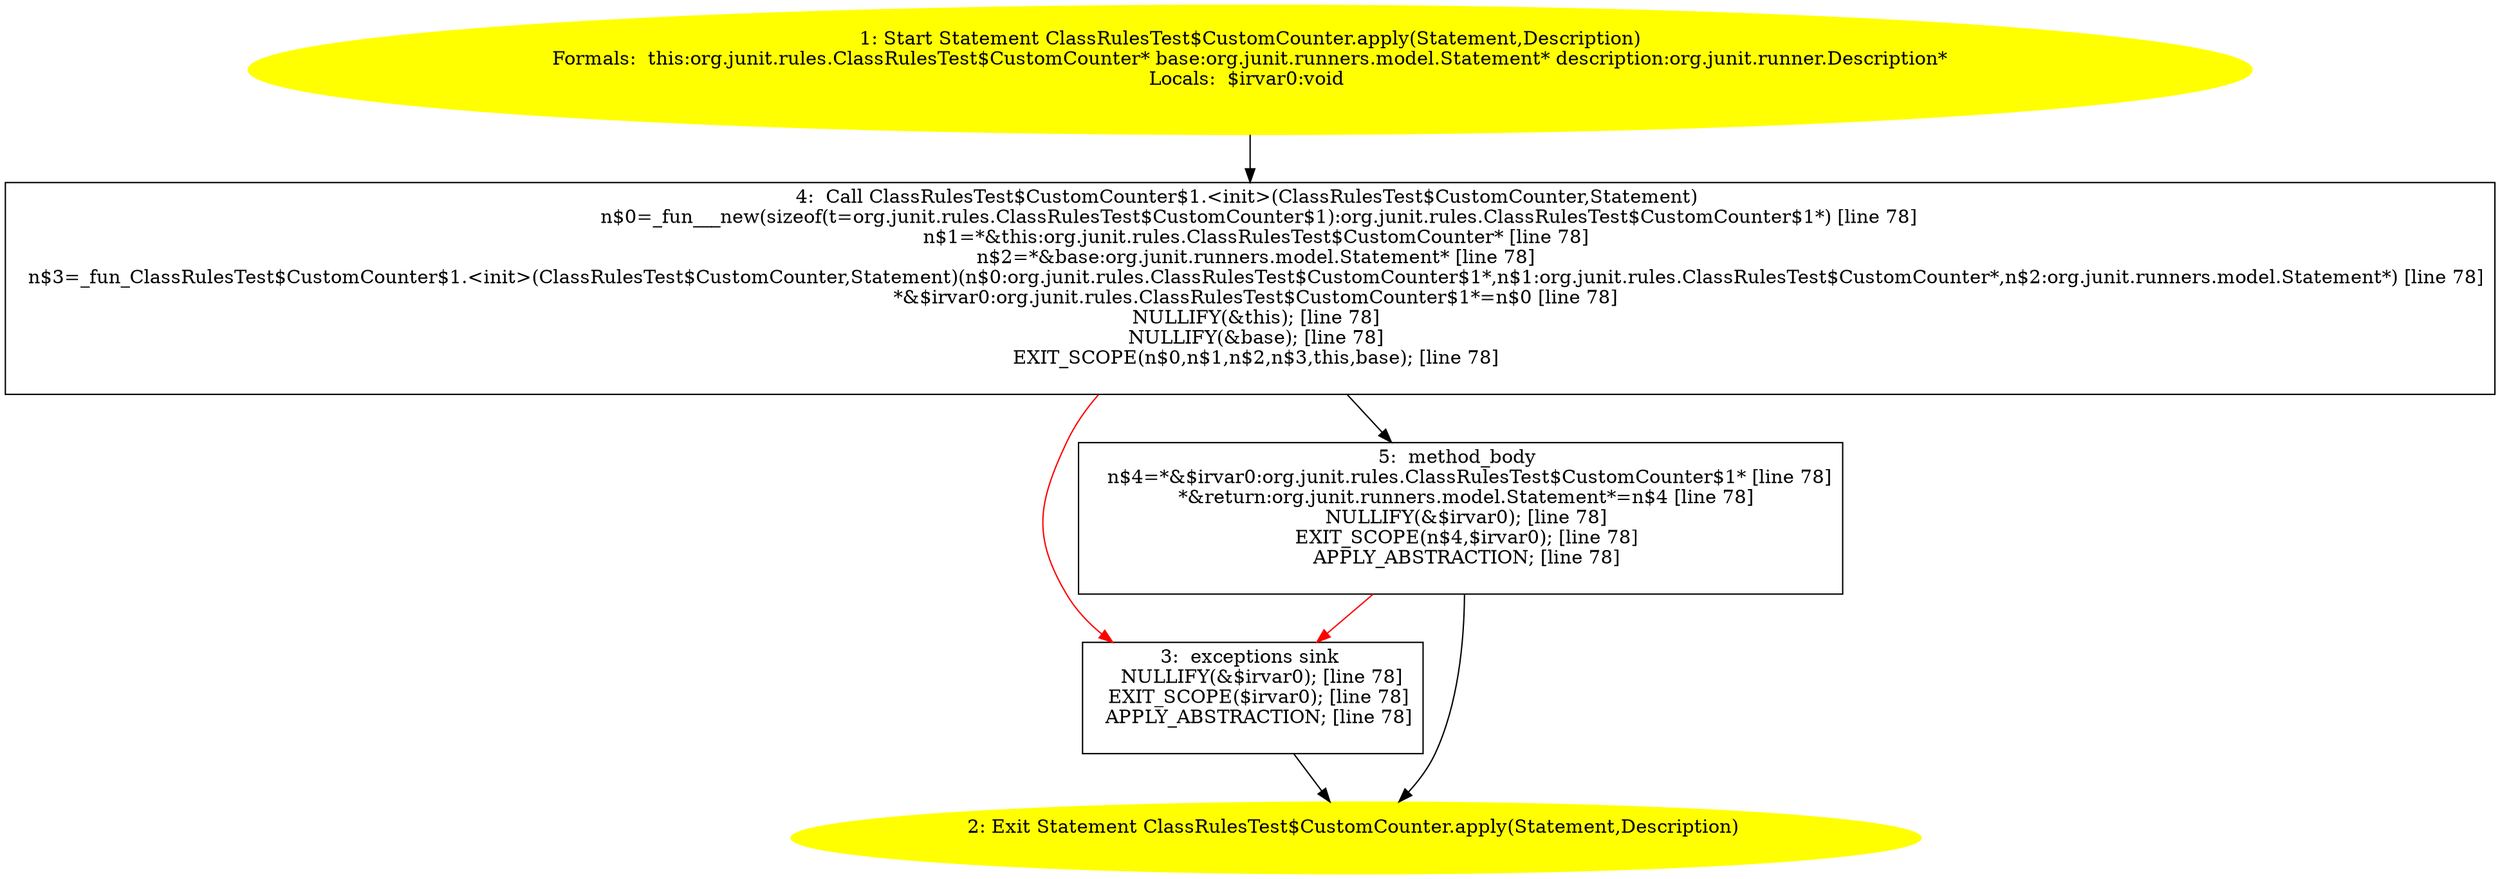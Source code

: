 /* @generated */
digraph cfg {
"org.junit.rules.ClassRulesTest$CustomCounter.apply(org.junit.runners.model.Statement,org.junit.runne.8eca34a584c525ddcbfda6c31c7a8806_1" [label="1: Start Statement ClassRulesTest$CustomCounter.apply(Statement,Description)\nFormals:  this:org.junit.rules.ClassRulesTest$CustomCounter* base:org.junit.runners.model.Statement* description:org.junit.runner.Description*\nLocals:  $irvar0:void \n  " color=yellow style=filled]
	

	 "org.junit.rules.ClassRulesTest$CustomCounter.apply(org.junit.runners.model.Statement,org.junit.runne.8eca34a584c525ddcbfda6c31c7a8806_1" -> "org.junit.rules.ClassRulesTest$CustomCounter.apply(org.junit.runners.model.Statement,org.junit.runne.8eca34a584c525ddcbfda6c31c7a8806_4" ;
"org.junit.rules.ClassRulesTest$CustomCounter.apply(org.junit.runners.model.Statement,org.junit.runne.8eca34a584c525ddcbfda6c31c7a8806_2" [label="2: Exit Statement ClassRulesTest$CustomCounter.apply(Statement,Description) \n  " color=yellow style=filled]
	

"org.junit.rules.ClassRulesTest$CustomCounter.apply(org.junit.runners.model.Statement,org.junit.runne.8eca34a584c525ddcbfda6c31c7a8806_3" [label="3:  exceptions sink \n   NULLIFY(&$irvar0); [line 78]\n  EXIT_SCOPE($irvar0); [line 78]\n  APPLY_ABSTRACTION; [line 78]\n " shape="box"]
	

	 "org.junit.rules.ClassRulesTest$CustomCounter.apply(org.junit.runners.model.Statement,org.junit.runne.8eca34a584c525ddcbfda6c31c7a8806_3" -> "org.junit.rules.ClassRulesTest$CustomCounter.apply(org.junit.runners.model.Statement,org.junit.runne.8eca34a584c525ddcbfda6c31c7a8806_2" ;
"org.junit.rules.ClassRulesTest$CustomCounter.apply(org.junit.runners.model.Statement,org.junit.runne.8eca34a584c525ddcbfda6c31c7a8806_4" [label="4:  Call ClassRulesTest$CustomCounter$1.<init>(ClassRulesTest$CustomCounter,Statement) \n   n$0=_fun___new(sizeof(t=org.junit.rules.ClassRulesTest$CustomCounter$1):org.junit.rules.ClassRulesTest$CustomCounter$1*) [line 78]\n  n$1=*&this:org.junit.rules.ClassRulesTest$CustomCounter* [line 78]\n  n$2=*&base:org.junit.runners.model.Statement* [line 78]\n  n$3=_fun_ClassRulesTest$CustomCounter$1.<init>(ClassRulesTest$CustomCounter,Statement)(n$0:org.junit.rules.ClassRulesTest$CustomCounter$1*,n$1:org.junit.rules.ClassRulesTest$CustomCounter*,n$2:org.junit.runners.model.Statement*) [line 78]\n  *&$irvar0:org.junit.rules.ClassRulesTest$CustomCounter$1*=n$0 [line 78]\n  NULLIFY(&this); [line 78]\n  NULLIFY(&base); [line 78]\n  EXIT_SCOPE(n$0,n$1,n$2,n$3,this,base); [line 78]\n " shape="box"]
	

	 "org.junit.rules.ClassRulesTest$CustomCounter.apply(org.junit.runners.model.Statement,org.junit.runne.8eca34a584c525ddcbfda6c31c7a8806_4" -> "org.junit.rules.ClassRulesTest$CustomCounter.apply(org.junit.runners.model.Statement,org.junit.runne.8eca34a584c525ddcbfda6c31c7a8806_5" ;
	 "org.junit.rules.ClassRulesTest$CustomCounter.apply(org.junit.runners.model.Statement,org.junit.runne.8eca34a584c525ddcbfda6c31c7a8806_4" -> "org.junit.rules.ClassRulesTest$CustomCounter.apply(org.junit.runners.model.Statement,org.junit.runne.8eca34a584c525ddcbfda6c31c7a8806_3" [color="red" ];
"org.junit.rules.ClassRulesTest$CustomCounter.apply(org.junit.runners.model.Statement,org.junit.runne.8eca34a584c525ddcbfda6c31c7a8806_5" [label="5:  method_body \n   n$4=*&$irvar0:org.junit.rules.ClassRulesTest$CustomCounter$1* [line 78]\n  *&return:org.junit.runners.model.Statement*=n$4 [line 78]\n  NULLIFY(&$irvar0); [line 78]\n  EXIT_SCOPE(n$4,$irvar0); [line 78]\n  APPLY_ABSTRACTION; [line 78]\n " shape="box"]
	

	 "org.junit.rules.ClassRulesTest$CustomCounter.apply(org.junit.runners.model.Statement,org.junit.runne.8eca34a584c525ddcbfda6c31c7a8806_5" -> "org.junit.rules.ClassRulesTest$CustomCounter.apply(org.junit.runners.model.Statement,org.junit.runne.8eca34a584c525ddcbfda6c31c7a8806_2" ;
	 "org.junit.rules.ClassRulesTest$CustomCounter.apply(org.junit.runners.model.Statement,org.junit.runne.8eca34a584c525ddcbfda6c31c7a8806_5" -> "org.junit.rules.ClassRulesTest$CustomCounter.apply(org.junit.runners.model.Statement,org.junit.runne.8eca34a584c525ddcbfda6c31c7a8806_3" [color="red" ];
}
